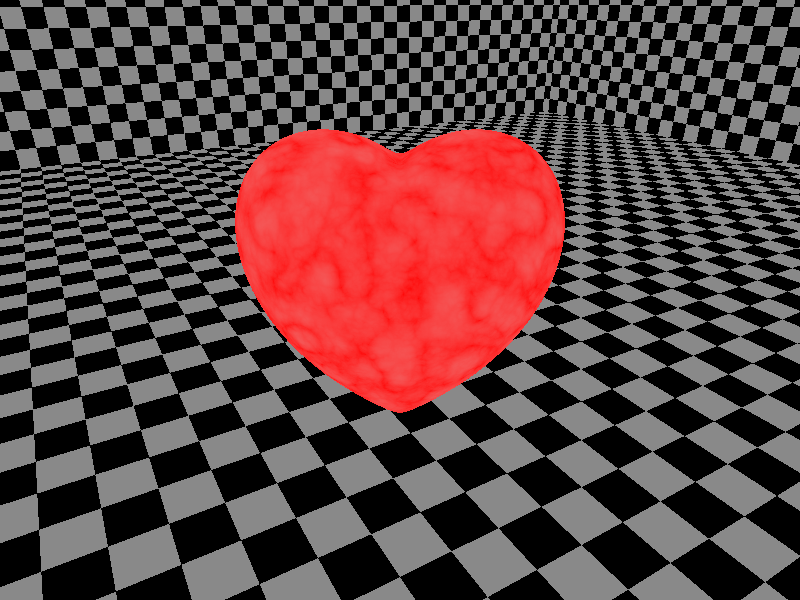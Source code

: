 #include "functions.inc"

camera{
    location <0,-20,10>
    look_at <0,0,0>
    right 1.33*x
    up z
    sky z
}

light_source{
    0.5*<100,-100,100>
    rgb 1
}

isosurface{
    function{f_heart(x,y,z,-0.01)}
    contained_by{ box{-1.3,1.3}}
    all_intersections
    rotate z*90
    scale 5              
    pigment{        
        granite
        pigment_map{
          [0 rgb <1,0,0>]
          [1 rgb <0.9,0.1,0.1>]
        }
        scale 5
    }    
}

box{
    <-100,-100,-15>,<100,100,100>
    pigment{checker rgb 0 rgb 0.25 scale 3}
    hollow
    rotate z*30
}